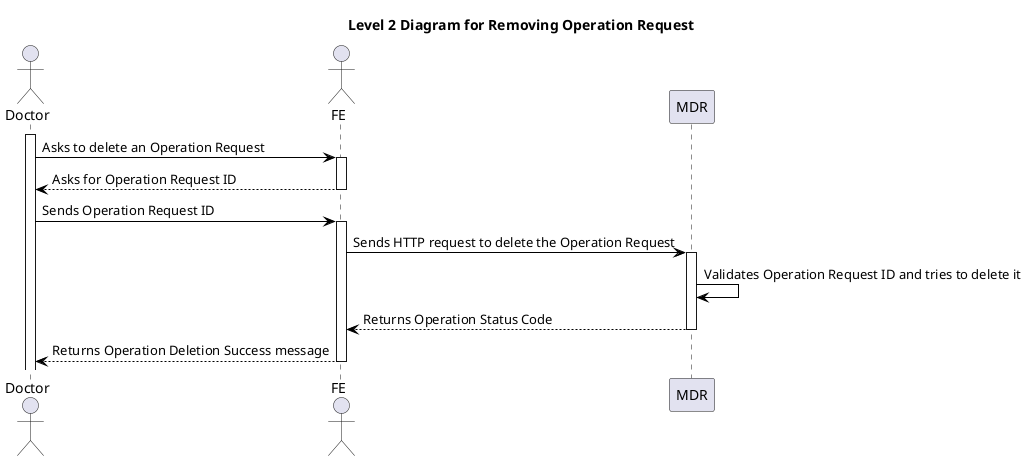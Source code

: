 @startuml level_2

title Level 2 Diagram for Removing Operation Request

hide empty members
'skinparam Linetype ortho

skinparam class {
    BackgroundColor<<valueObject>> #D6EAF8
    BackgroundColor<<root>> #FDEBD0
    BackgroundColor<<service>> #D1F2EB
    BackgroundColor #FEF9E7
    ArrowColor Black
}

skinparam package {
    BackgroundColor #EBF5FB
}

actor Doctor as D
actor "FE" as FE
participant "MDR" as MDR

activate D
D -> FE: Asks to delete an Operation Request
activate FE
FE --> D: Asks for Operation Request ID
deactivate FE
D -> FE: Sends Operation Request ID
activate FE
FE -> MDR: Sends HTTP request to delete the Operation Request
activate MDR
MDR -> MDR: Validates Operation Request ID and tries to delete it
MDR --> FE: Returns Operation Status Code
deactivate MDR
FE --> D: Returns Operation Deletion Success message
deactivate FE

@enduml